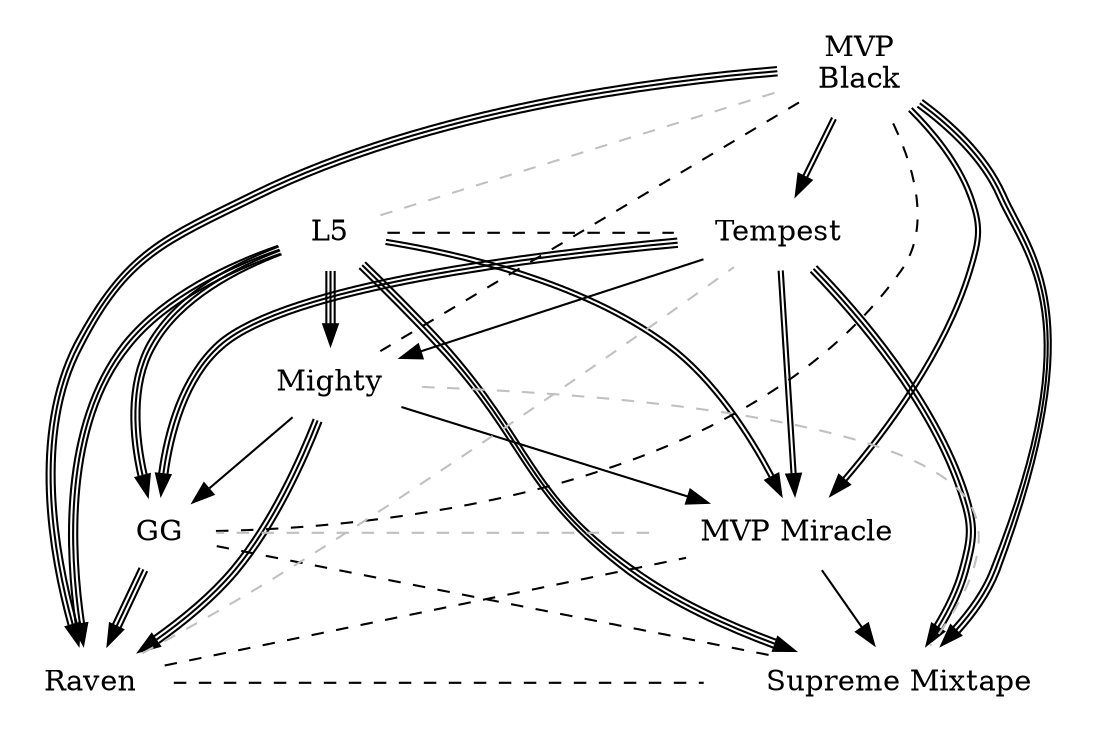 digraph KR {
	node [ color="white" ];
	imagepath="images/";
	L5	[ label="L5" ]
	MVB	[ label="MVP\nBlack" ]
	TMP	[ label="Tempest" ]
	MTY	[ label="Mighty" ]
	GG	[ label="GG" ]
	MVM	[ label="MVP Miracle" ]
	SM	[ label="Supreme Mixtape" ]
	RAV	[ label="Raven" ]

	/* Week 1 */
	L5	->	SM		[ color="black:black:black" ]
	MTY	->	MVM		[ color="black" ]
	MVB	->	TMP		[ color="black:black" ]
	MVB	->	RAV		[ color="black:black:black" ]
	TMP	->	GG		[ color="black:black:black" ]
	L5	->	MTY		[ color="black:black:black" ]
	MTY	->	GG		[ color="black" ]
	L5	->	RAV		[ color="black:black:black" ]
	MVM	->	SM		[ color="black" ]

	/* Week 2 */
	TMP	->	MVM		[ color="black:black" ]
	MVB	->	SM		[ color="black:black:black" ]
	GG	->	RAV		[ color="black:black:black" ]
	MTY	->	RAV		[ color="black:black:black" ]
	L5	->	MVM		[ color="black:black" ]
	TMP	->	SM		[ color="black:black:black" ]
	TMP	->	MTY		[ color="black" ]
	L5	->	GG		[ color="black:black:black" ]
	MVB	->	MVM		[ color="black:black" ]

	/* Week 3 */
	edge [ style=dashed dir=none constraint=false ]
	RAV	->	SM		[  ]
	GG	->	MVB		[  ]
	L5	->	TMP		[  ]
	MVB	->	MTY		[  ]
	SM	->	GG		[  ]
	RAV	->	MVM		[  ]

	/* Week 4 */
	edge [ color="gray" ]
	L5	->	MVB		[  ]
	RAV	->	TMP		[  ]
	MVM	->	GG		[  ]
	MTY	->	SM		[  ]
}
